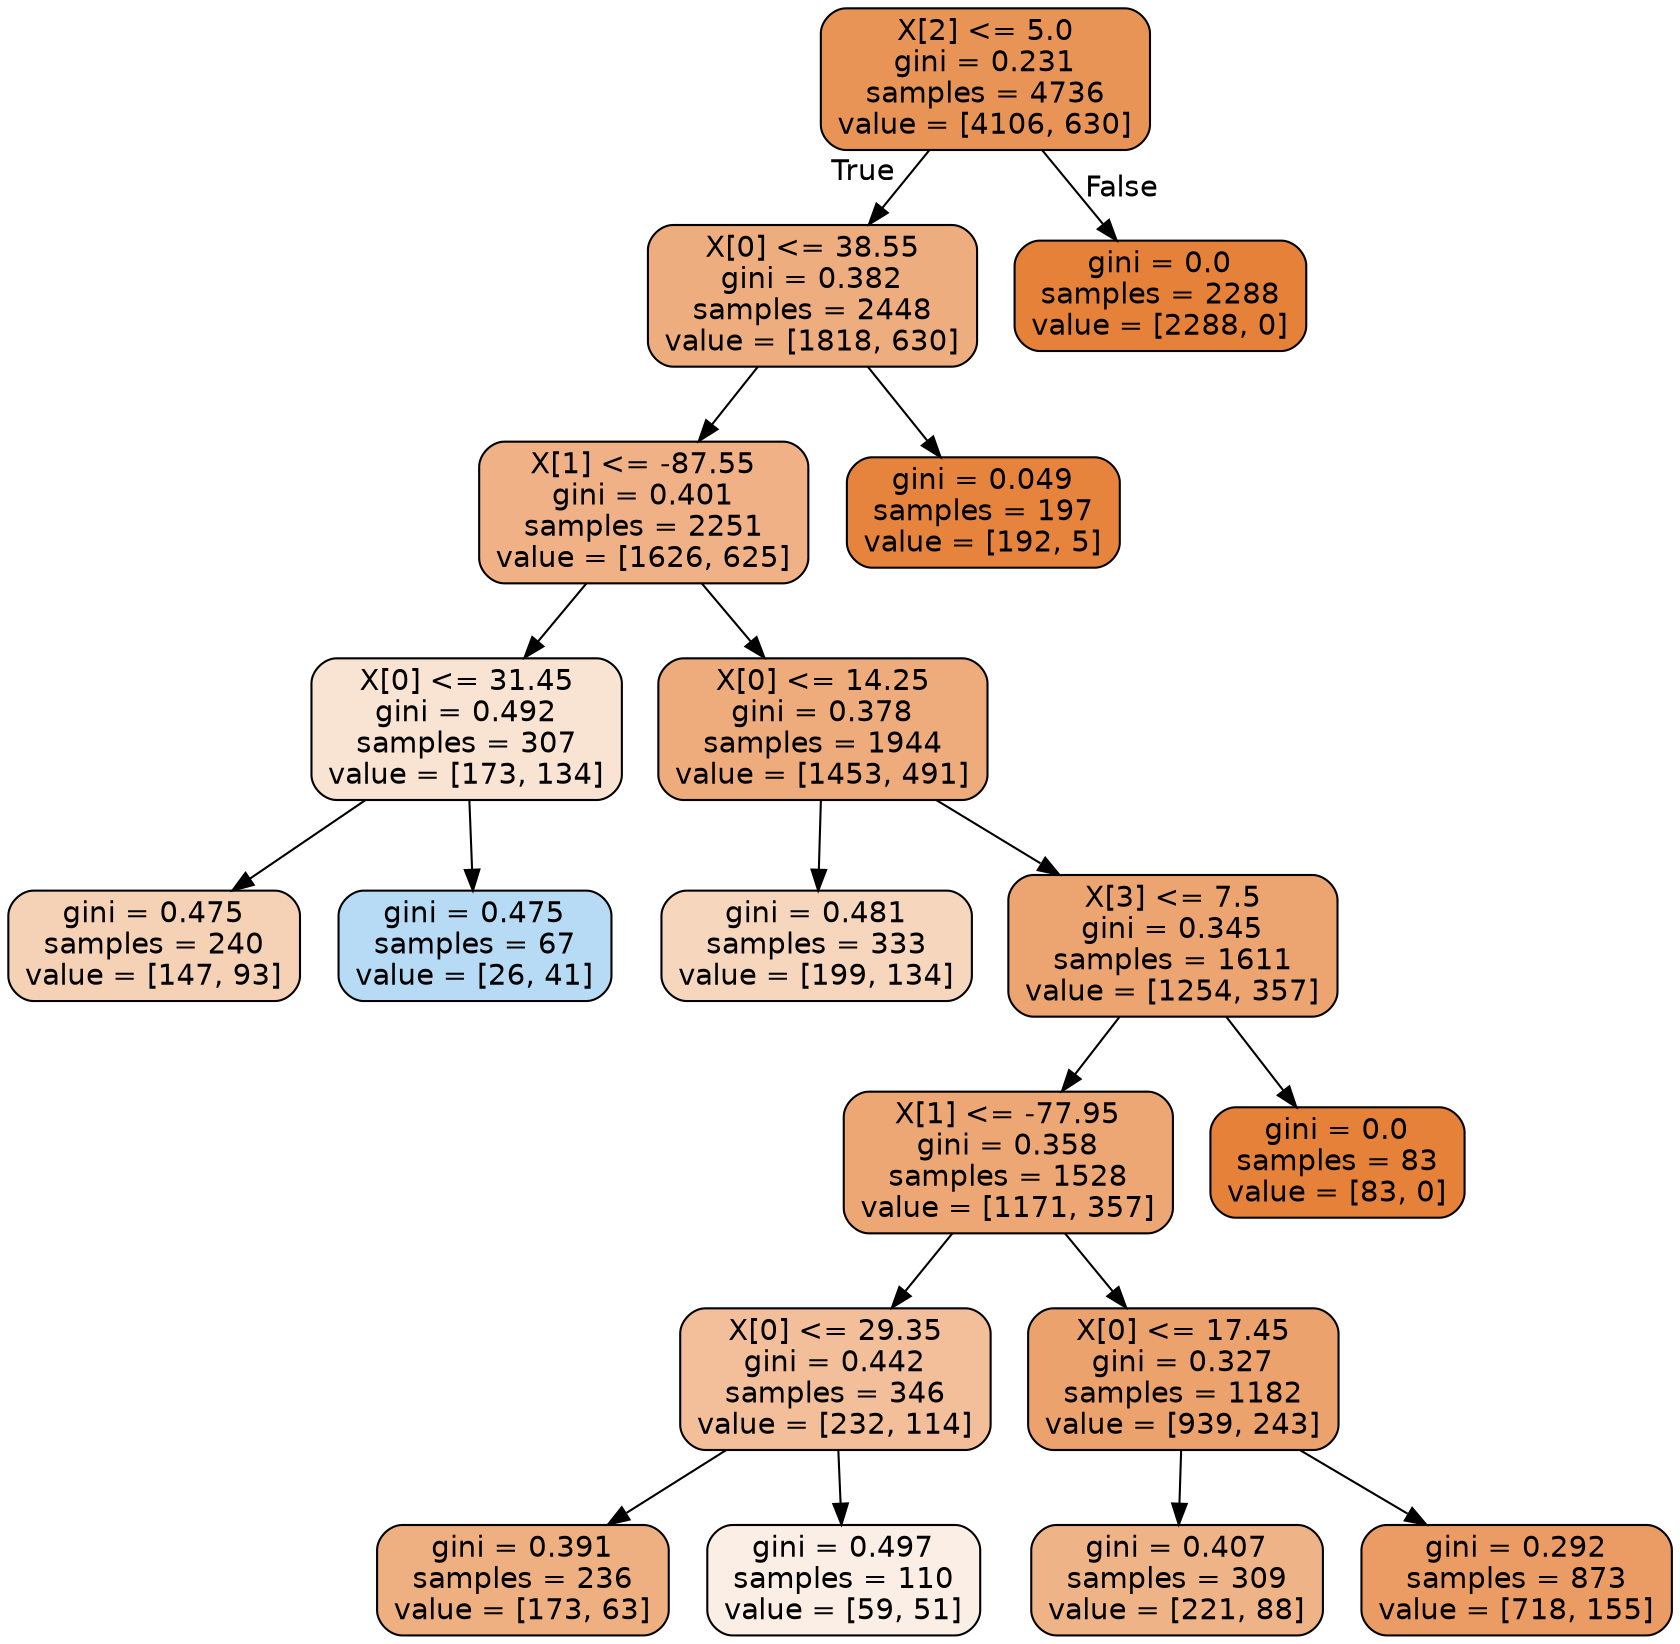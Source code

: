 digraph Tree {
node [shape=box, style="filled, rounded", color="black", fontname=helvetica] ;
edge [fontname=helvetica] ;
0 [label="X[2] <= 5.0\ngini = 0.231\nsamples = 4736\nvalue = [4106, 630]", fillcolor="#e99457"] ;
1 [label="X[0] <= 38.55\ngini = 0.382\nsamples = 2448\nvalue = [1818, 630]", fillcolor="#eead7e"] ;
0 -> 1 [labeldistance=2.5, labelangle=45, headlabel="True"] ;
3 [label="X[1] <= -87.55\ngini = 0.401\nsamples = 2251\nvalue = [1626, 625]", fillcolor="#efb185"] ;
1 -> 3 ;
5 [label="X[0] <= 31.45\ngini = 0.492\nsamples = 307\nvalue = [173, 134]", fillcolor="#f9e3d2"] ;
3 -> 5 ;
15 [label="gini = 0.475\nsamples = 240\nvalue = [147, 93]", fillcolor="#f5d1b6"] ;
5 -> 15 ;
16 [label="gini = 0.475\nsamples = 67\nvalue = [26, 41]", fillcolor="#b7dbf5"] ;
5 -> 16 ;
6 [label="X[0] <= 14.25\ngini = 0.378\nsamples = 1944\nvalue = [1453, 491]", fillcolor="#eeac7c"] ;
3 -> 6 ;
7 [label="gini = 0.481\nsamples = 333\nvalue = [199, 134]", fillcolor="#f7d6be"] ;
6 -> 7 ;
8 [label="X[3] <= 7.5\ngini = 0.345\nsamples = 1611\nvalue = [1254, 357]", fillcolor="#eca571"] ;
6 -> 8 ;
9 [label="X[1] <= -77.95\ngini = 0.358\nsamples = 1528\nvalue = [1171, 357]", fillcolor="#eda775"] ;
8 -> 9 ;
11 [label="X[0] <= 29.35\ngini = 0.442\nsamples = 346\nvalue = [232, 114]", fillcolor="#f2bf9a"] ;
9 -> 11 ;
13 [label="gini = 0.391\nsamples = 236\nvalue = [173, 63]", fillcolor="#eeaf81"] ;
11 -> 13 ;
14 [label="gini = 0.497\nsamples = 110\nvalue = [59, 51]", fillcolor="#fbeee4"] ;
11 -> 14 ;
12 [label="X[0] <= 17.45\ngini = 0.327\nsamples = 1182\nvalue = [939, 243]", fillcolor="#eca26c"] ;
9 -> 12 ;
17 [label="gini = 0.407\nsamples = 309\nvalue = [221, 88]", fillcolor="#efb388"] ;
12 -> 17 ;
18 [label="gini = 0.292\nsamples = 873\nvalue = [718, 155]", fillcolor="#eb9c64"] ;
12 -> 18 ;
10 [label="gini = 0.0\nsamples = 83\nvalue = [83, 0]", fillcolor="#e58139"] ;
8 -> 10 ;
4 [label="gini = 0.049\nsamples = 197\nvalue = [192, 5]", fillcolor="#e6843e"] ;
1 -> 4 ;
2 [label="gini = 0.0\nsamples = 2288\nvalue = [2288, 0]", fillcolor="#e58139"] ;
0 -> 2 [labeldistance=2.5, labelangle=-45, headlabel="False"] ;
}